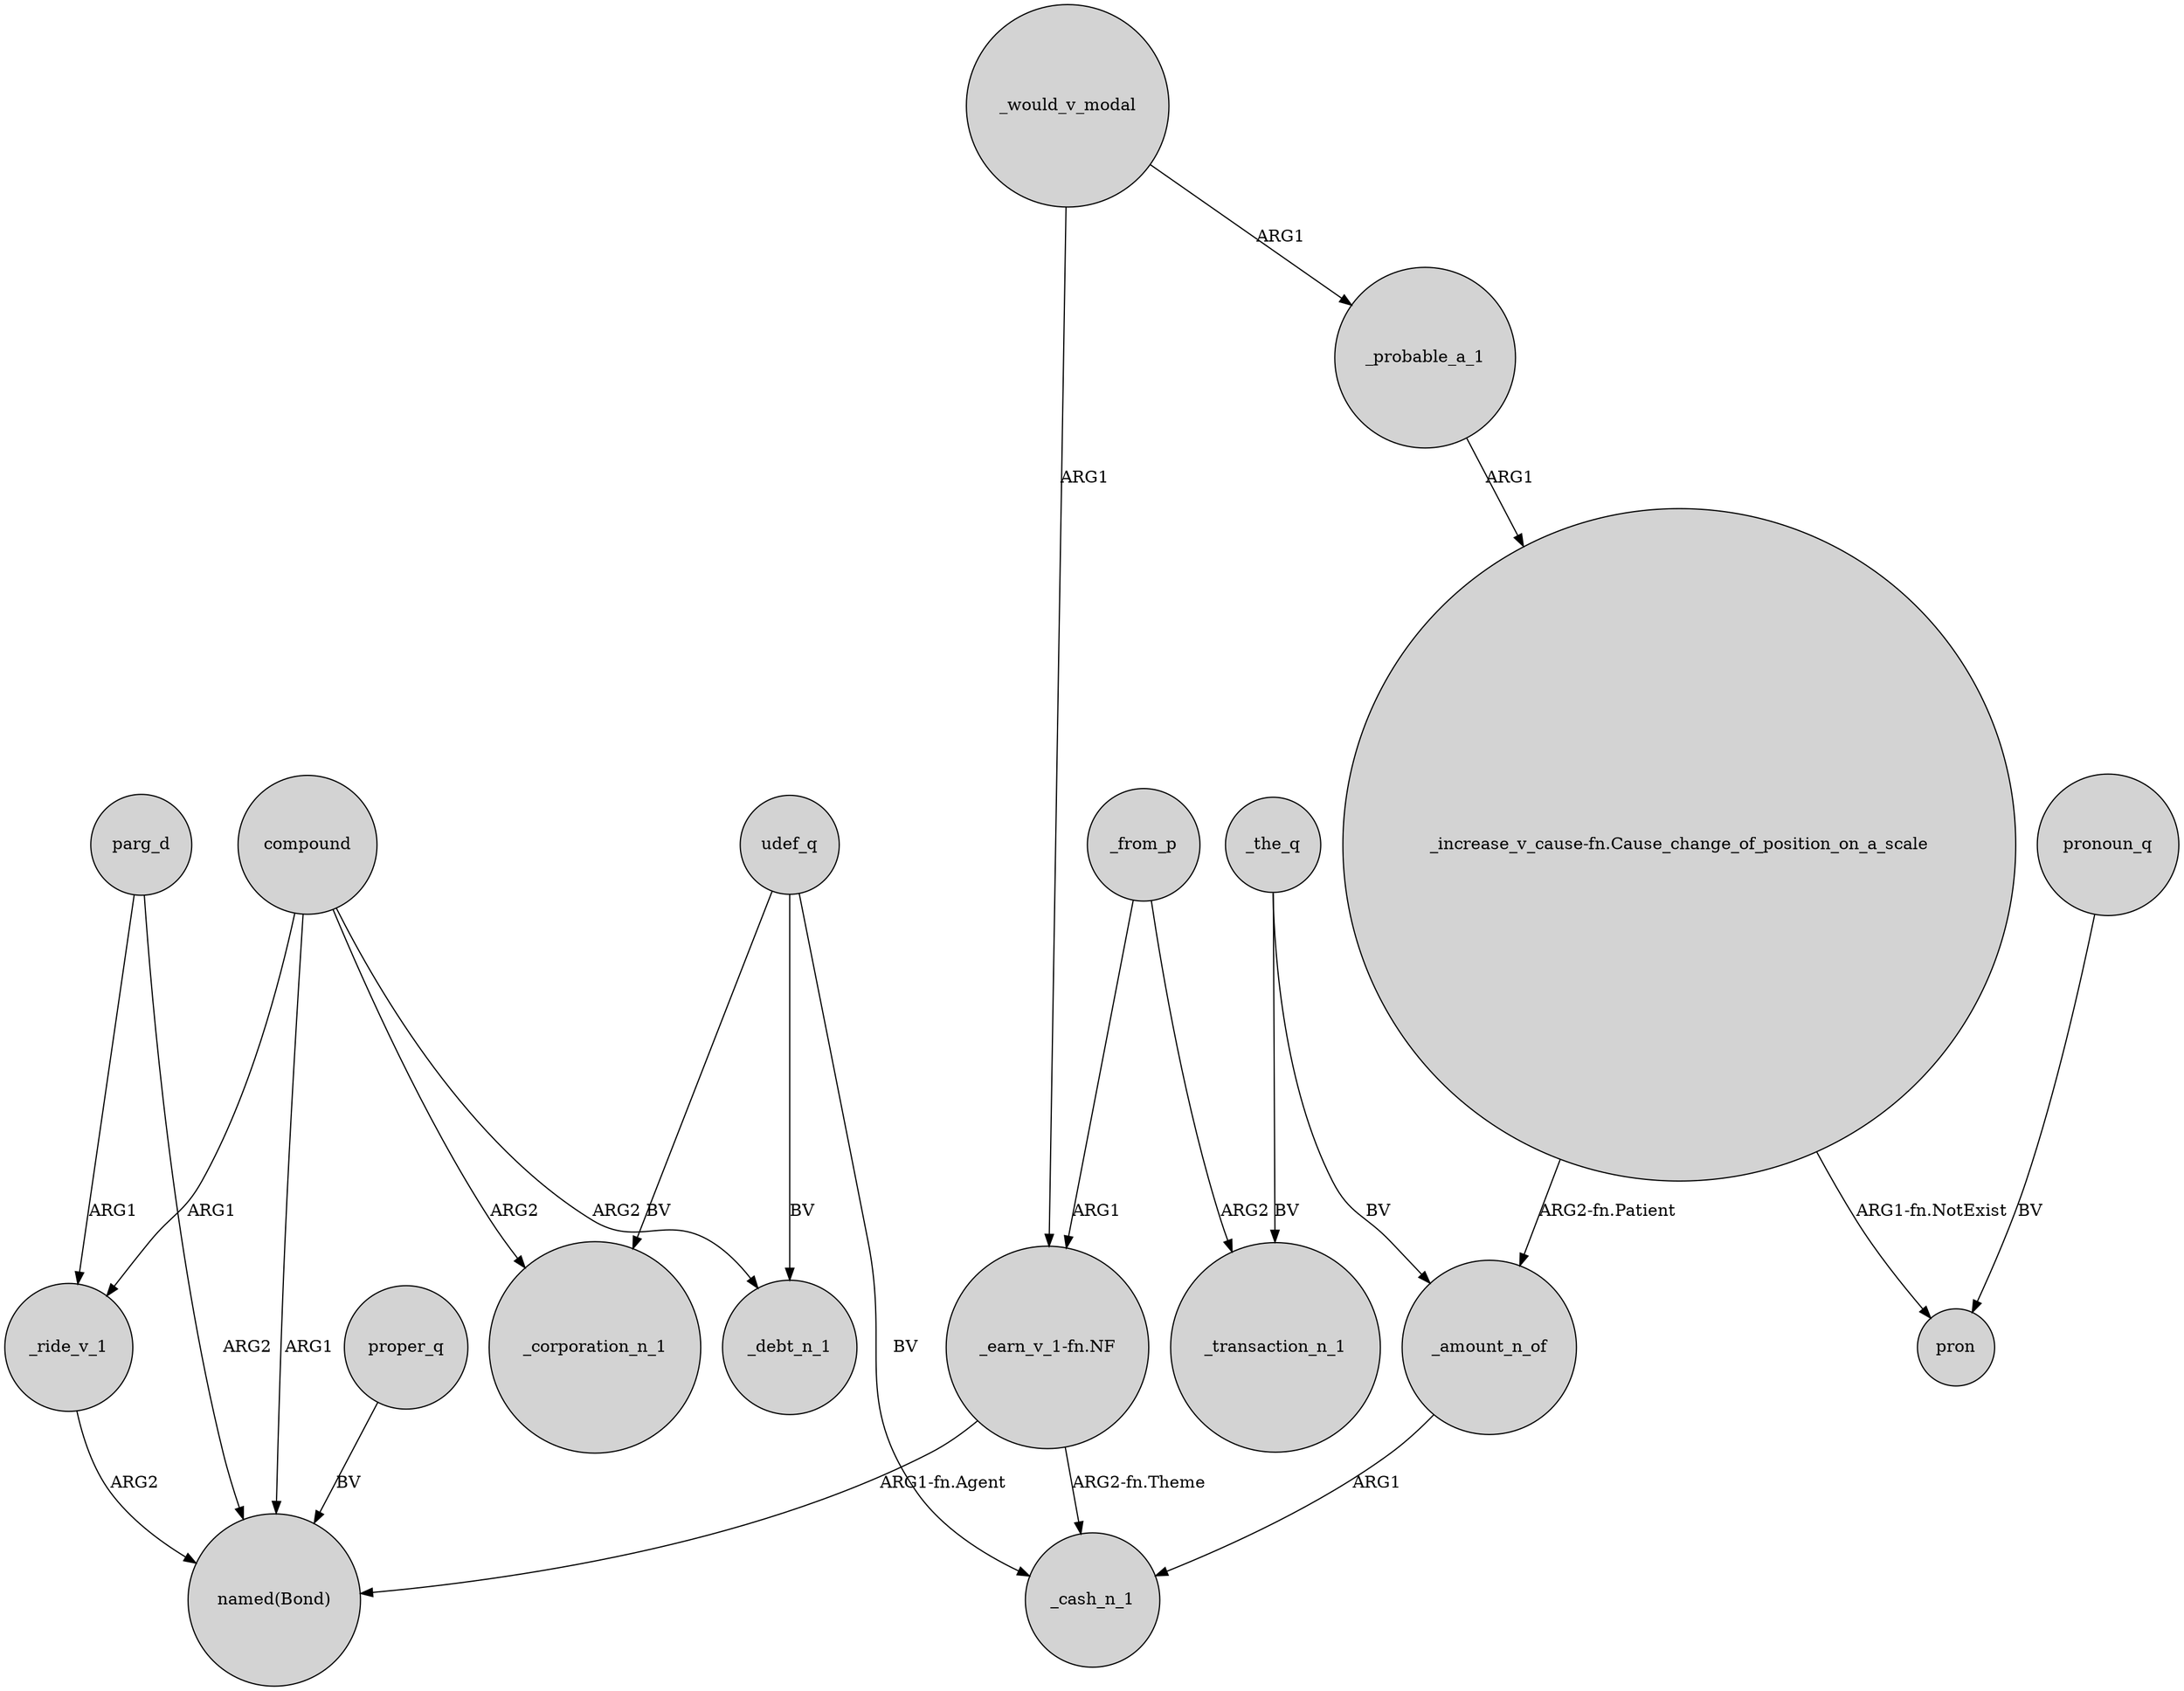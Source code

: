 digraph {
	node [shape=circle style=filled]
	proper_q -> "named(Bond)" [label=BV]
	_the_q -> _amount_n_of [label=BV]
	udef_q -> _debt_n_1 [label=BV]
	udef_q -> _cash_n_1 [label=BV]
	compound -> "named(Bond)" [label=ARG1]
	compound -> _debt_n_1 [label=ARG2]
	_would_v_modal -> _probable_a_1 [label=ARG1]
	compound -> _corporation_n_1 [label=ARG2]
	parg_d -> "named(Bond)" [label=ARG2]
	_from_p -> _transaction_n_1 [label=ARG2]
	"_earn_v_1-fn.NF" -> _cash_n_1 [label="ARG2-fn.Theme"]
	udef_q -> _corporation_n_1 [label=BV]
	pronoun_q -> pron [label=BV]
	_ride_v_1 -> "named(Bond)" [label=ARG2]
	"_increase_v_cause-fn.Cause_change_of_position_on_a_scale" -> _amount_n_of [label="ARG2-fn.Patient"]
	compound -> _ride_v_1 [label=ARG1]
	_amount_n_of -> _cash_n_1 [label=ARG1]
	_probable_a_1 -> "_increase_v_cause-fn.Cause_change_of_position_on_a_scale" [label=ARG1]
	_would_v_modal -> "_earn_v_1-fn.NF" [label=ARG1]
	_the_q -> _transaction_n_1 [label=BV]
	"_earn_v_1-fn.NF" -> "named(Bond)" [label="ARG1-fn.Agent"]
	_from_p -> "_earn_v_1-fn.NF" [label=ARG1]
	"_increase_v_cause-fn.Cause_change_of_position_on_a_scale" -> pron [label="ARG1-fn.NotExist"]
	parg_d -> _ride_v_1 [label=ARG1]
}
